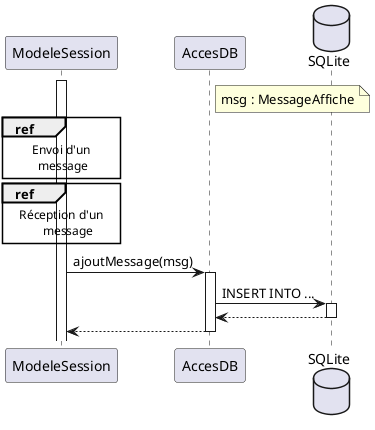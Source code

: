 @startuml enregistrement_historique
activate ModeleSession
note right of AccesDB
msg : MessageAffiche
end note
    ref over ModeleSession
        Envoi d'un
         message
    end ref
    ref over ModeleSession
        Réception d'un
            message
    end ref
ModeleSession -> AccesDB : ajoutMessage(msg)
activate AccesDB
database SQLite
AccesDB -> SQLite : INSERT INTO ...
activate SQLite
SQLite --> AccesDB
deactivate SQLite
AccesDB --> ModeleSession
deactivate AccesDB
@enduml
